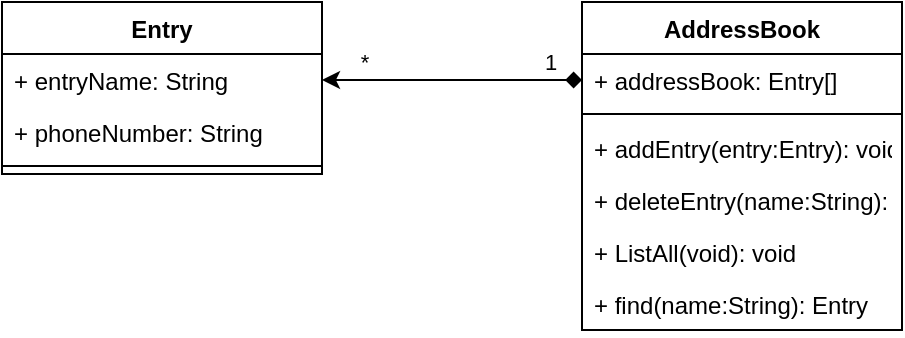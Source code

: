 <mxfile version="13.4.5" type="device"><diagram id="YexMtF4omh53angAvy8h" name="Page-1"><mxGraphModel dx="1024" dy="592" grid="1" gridSize="10" guides="1" tooltips="1" connect="1" arrows="1" fold="1" page="1" pageScale="1" pageWidth="827" pageHeight="1169" math="0" shadow="0"><root><mxCell id="0"/><mxCell id="1" parent="0"/><mxCell id="rm_tW0MlUxZQwuUFgabv-5" value="Entry" style="swimlane;fontStyle=1;align=center;verticalAlign=top;childLayout=stackLayout;horizontal=1;startSize=26;horizontalStack=0;resizeParent=1;resizeParentMax=0;resizeLast=0;collapsible=1;marginBottom=0;" parent="1" vertex="1"><mxGeometry y="230" width="160" height="86" as="geometry"/></mxCell><mxCell id="rm_tW0MlUxZQwuUFgabv-6" value="+ entryName: String" style="text;strokeColor=none;fillColor=none;align=left;verticalAlign=top;spacingLeft=4;spacingRight=4;overflow=hidden;rotatable=0;points=[[0,0.5],[1,0.5]];portConstraint=eastwest;" parent="rm_tW0MlUxZQwuUFgabv-5" vertex="1"><mxGeometry y="26" width="160" height="26" as="geometry"/></mxCell><mxCell id="rm_tW0MlUxZQwuUFgabv-8" value="+ phoneNumber: String" style="text;strokeColor=none;fillColor=none;align=left;verticalAlign=top;spacingLeft=4;spacingRight=4;overflow=hidden;rotatable=0;points=[[0,0.5],[1,0.5]];portConstraint=eastwest;" parent="rm_tW0MlUxZQwuUFgabv-5" vertex="1"><mxGeometry y="52" width="160" height="26" as="geometry"/></mxCell><mxCell id="rm_tW0MlUxZQwuUFgabv-7" value="" style="line;strokeWidth=1;fillColor=none;align=left;verticalAlign=middle;spacingTop=-1;spacingLeft=3;spacingRight=3;rotatable=0;labelPosition=right;points=[];portConstraint=eastwest;" parent="rm_tW0MlUxZQwuUFgabv-5" vertex="1"><mxGeometry y="78" width="160" height="8" as="geometry"/></mxCell><mxCell id="rm_tW0MlUxZQwuUFgabv-1" value="AddressBook" style="swimlane;fontStyle=1;align=center;verticalAlign=top;childLayout=stackLayout;horizontal=1;startSize=26;horizontalStack=0;resizeParent=1;resizeParentMax=0;resizeLast=0;collapsible=1;marginBottom=0;" parent="1" vertex="1"><mxGeometry x="290" y="230" width="160" height="164" as="geometry"/></mxCell><mxCell id="rm_tW0MlUxZQwuUFgabv-2" value="+ addressBook: Entry[]" style="text;strokeColor=none;fillColor=none;align=left;verticalAlign=top;spacingLeft=4;spacingRight=4;overflow=hidden;rotatable=0;points=[[0,0.5],[1,0.5]];portConstraint=eastwest;" parent="rm_tW0MlUxZQwuUFgabv-1" vertex="1"><mxGeometry y="26" width="160" height="26" as="geometry"/></mxCell><mxCell id="rm_tW0MlUxZQwuUFgabv-3" value="" style="line;strokeWidth=1;fillColor=none;align=left;verticalAlign=middle;spacingTop=-1;spacingLeft=3;spacingRight=3;rotatable=0;labelPosition=right;points=[];portConstraint=eastwest;" parent="rm_tW0MlUxZQwuUFgabv-1" vertex="1"><mxGeometry y="52" width="160" height="8" as="geometry"/></mxCell><mxCell id="rm_tW0MlUxZQwuUFgabv-4" value="+ addEntry(entry:Entry): void" style="text;strokeColor=none;fillColor=none;align=left;verticalAlign=top;spacingLeft=4;spacingRight=4;overflow=hidden;rotatable=0;points=[[0,0.5],[1,0.5]];portConstraint=eastwest;" parent="rm_tW0MlUxZQwuUFgabv-1" vertex="1"><mxGeometry y="60" width="160" height="26" as="geometry"/></mxCell><mxCell id="rm_tW0MlUxZQwuUFgabv-12" value="+ deleteEntry(name:String): void" style="text;strokeColor=none;fillColor=none;align=left;verticalAlign=top;spacingLeft=4;spacingRight=4;overflow=hidden;rotatable=0;points=[[0,0.5],[1,0.5]];portConstraint=eastwest;" parent="rm_tW0MlUxZQwuUFgabv-1" vertex="1"><mxGeometry y="86" width="160" height="26" as="geometry"/></mxCell><mxCell id="rm_tW0MlUxZQwuUFgabv-13" value="+ ListAll(void): void" style="text;strokeColor=none;fillColor=none;align=left;verticalAlign=top;spacingLeft=4;spacingRight=4;overflow=hidden;rotatable=0;points=[[0,0.5],[1,0.5]];portConstraint=eastwest;" parent="rm_tW0MlUxZQwuUFgabv-1" vertex="1"><mxGeometry y="112" width="160" height="26" as="geometry"/></mxCell><mxCell id="rm_tW0MlUxZQwuUFgabv-14" value="+ find(name:String): Entry" style="text;strokeColor=none;fillColor=none;align=left;verticalAlign=top;spacingLeft=4;spacingRight=4;overflow=hidden;rotatable=0;points=[[0,0.5],[1,0.5]];portConstraint=eastwest;" parent="rm_tW0MlUxZQwuUFgabv-1" vertex="1"><mxGeometry y="138" width="160" height="26" as="geometry"/></mxCell><mxCell id="rm_tW0MlUxZQwuUFgabv-9" style="edgeStyle=orthogonalEdgeStyle;rounded=0;orthogonalLoop=1;jettySize=auto;html=1;exitX=0;exitY=0.5;exitDx=0;exitDy=0;entryX=1;entryY=0.5;entryDx=0;entryDy=0;startArrow=diamond;startFill=1;" parent="1" edge="1"><mxGeometry relative="1" as="geometry"><mxPoint x="290" y="269" as="sourcePoint"/><mxPoint x="160" y="269" as="targetPoint"/></mxGeometry></mxCell><mxCell id="rm_tW0MlUxZQwuUFgabv-10" value="*" style="edgeLabel;html=1;align=center;verticalAlign=middle;resizable=0;points=[];" parent="rm_tW0MlUxZQwuUFgabv-9" vertex="1" connectable="0"><mxGeometry x="0.686" y="-6" relative="1" as="geometry"><mxPoint y="-3" as="offset"/></mxGeometry></mxCell><mxCell id="rm_tW0MlUxZQwuUFgabv-11" value="1" style="edgeLabel;html=1;align=center;verticalAlign=middle;resizable=0;points=[];" parent="rm_tW0MlUxZQwuUFgabv-9" vertex="1" connectable="0"><mxGeometry x="-0.745" y="-9" relative="1" as="geometry"><mxPoint as="offset"/></mxGeometry></mxCell></root></mxGraphModel></diagram></mxfile>